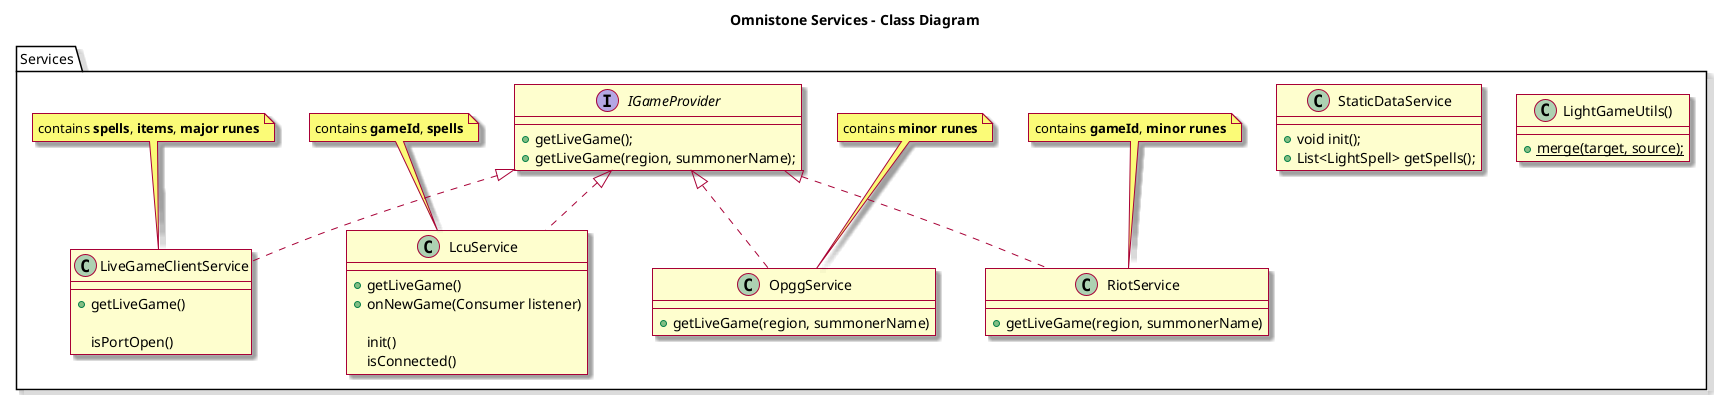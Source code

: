 @startuml

title Omnistone Services - Class Diagram

skin rose

package Services {

    class LightGameUtils() {
        +{static} merge(target, source);
    }
    
    '---

    class StaticDataService {
        +void init();
        +List<LightSpell> getSpells();
    }

    '---

    interface IGameProvider {
        +getLiveGame();
        +getLiveGame(region, summonerName);
    }

    class RiotService implements IGameProvider {
        +getLiveGame(region, summonerName)
    }
    note top of RiotService: contains **gameId**, **minor runes**

    class OpggService implements IGameProvider {
        +getLiveGame(region, summonerName)
    }
    note top of OpggService: contains **minor runes**

    class LcuService implements IGameProvider {
        +getLiveGame()
        +onNewGame(Consumer listener)
        
        init()
        isConnected()
    }
    note top of LcuService: contains **gameId**, **spells**

    class LiveGameClientService implements IGameProvider {
        +getLiveGame()

        isPortOpen()
    }
    note top of LiveGameClientService: contains **spells**, **items**, **major runes**

}

@enduml